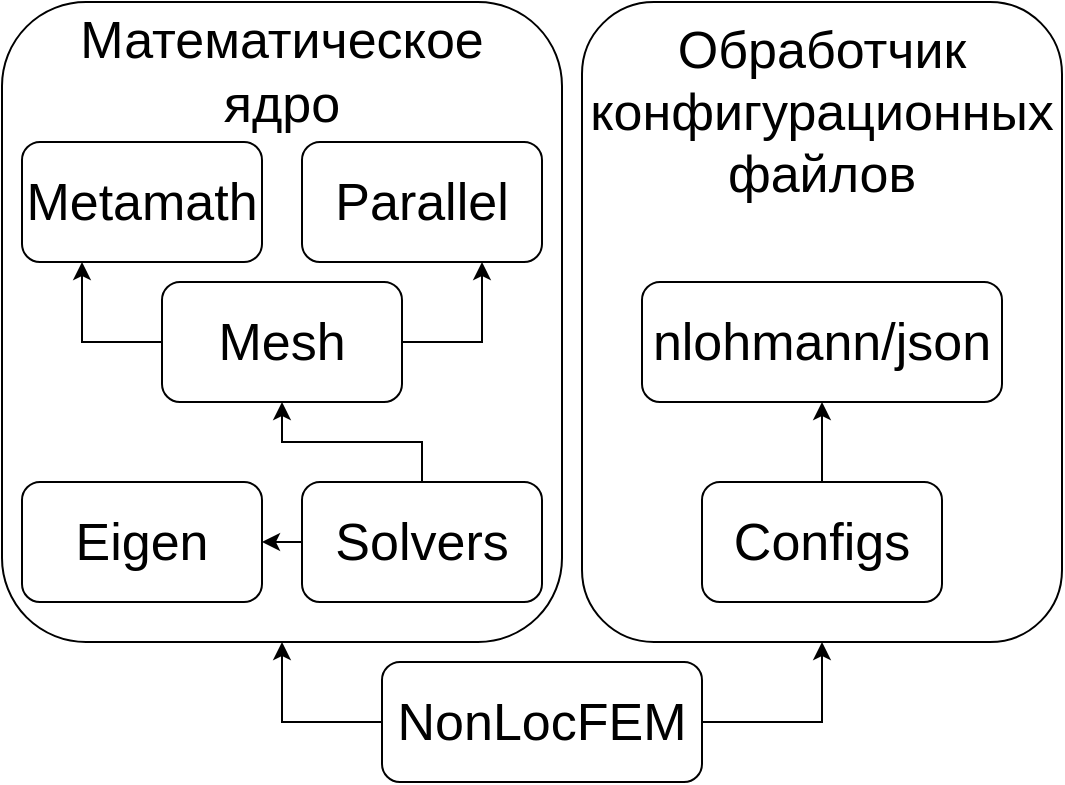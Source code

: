 <mxfile version="22.1.21" type="device">
  <diagram name="Страница — 1" id="IH5rO4ePXmc0Pb1DMHRw">
    <mxGraphModel dx="1434" dy="742" grid="1" gridSize="10" guides="1" tooltips="1" connect="1" arrows="1" fold="1" page="1" pageScale="1" pageWidth="827" pageHeight="1169" math="0" shadow="0">
      <root>
        <mxCell id="0" />
        <mxCell id="1" parent="0" />
        <mxCell id="A9W7-lfBAmSmIjmfJDp2-12" value="" style="rounded=1;whiteSpace=wrap;html=1;" parent="1" vertex="1">
          <mxGeometry x="60" y="80" width="280" height="320" as="geometry" />
        </mxCell>
        <mxCell id="A9W7-lfBAmSmIjmfJDp2-13" value="" style="rounded=1;whiteSpace=wrap;html=1;" parent="1" vertex="1">
          <mxGeometry x="70" y="150" width="120" height="60" as="geometry" />
        </mxCell>
        <mxCell id="A9W7-lfBAmSmIjmfJDp2-14" value="" style="rounded=1;whiteSpace=wrap;html=1;" parent="1" vertex="1">
          <mxGeometry x="210" y="150" width="120" height="60" as="geometry" />
        </mxCell>
        <mxCell id="A9W7-lfBAmSmIjmfJDp2-29" style="edgeStyle=orthogonalEdgeStyle;rounded=0;orthogonalLoop=1;jettySize=auto;html=1;exitX=1;exitY=0.5;exitDx=0;exitDy=0;entryX=0.75;entryY=1;entryDx=0;entryDy=0;" parent="1" source="A9W7-lfBAmSmIjmfJDp2-15" target="A9W7-lfBAmSmIjmfJDp2-14" edge="1">
          <mxGeometry relative="1" as="geometry" />
        </mxCell>
        <mxCell id="A9W7-lfBAmSmIjmfJDp2-30" style="edgeStyle=orthogonalEdgeStyle;rounded=0;orthogonalLoop=1;jettySize=auto;html=1;exitX=0;exitY=0.5;exitDx=0;exitDy=0;entryX=0.25;entryY=1;entryDx=0;entryDy=0;" parent="1" source="A9W7-lfBAmSmIjmfJDp2-15" target="A9W7-lfBAmSmIjmfJDp2-13" edge="1">
          <mxGeometry relative="1" as="geometry" />
        </mxCell>
        <mxCell id="A9W7-lfBAmSmIjmfJDp2-15" value="" style="rounded=1;whiteSpace=wrap;html=1;" parent="1" vertex="1">
          <mxGeometry x="140" y="220" width="120" height="60" as="geometry" />
        </mxCell>
        <mxCell id="A9W7-lfBAmSmIjmfJDp2-32" style="edgeStyle=orthogonalEdgeStyle;rounded=0;orthogonalLoop=1;jettySize=auto;html=1;exitX=0.5;exitY=0;exitDx=0;exitDy=0;entryX=0.5;entryY=1;entryDx=0;entryDy=0;" parent="1" source="A9W7-lfBAmSmIjmfJDp2-16" target="A9W7-lfBAmSmIjmfJDp2-15" edge="1">
          <mxGeometry relative="1" as="geometry" />
        </mxCell>
        <mxCell id="A9W7-lfBAmSmIjmfJDp2-42" style="edgeStyle=orthogonalEdgeStyle;rounded=0;orthogonalLoop=1;jettySize=auto;html=1;exitX=0;exitY=0.5;exitDx=0;exitDy=0;entryX=1;entryY=0.5;entryDx=0;entryDy=0;" parent="1" source="A9W7-lfBAmSmIjmfJDp2-16" target="A9W7-lfBAmSmIjmfJDp2-41" edge="1">
          <mxGeometry relative="1" as="geometry" />
        </mxCell>
        <mxCell id="A9W7-lfBAmSmIjmfJDp2-16" value="" style="rounded=1;whiteSpace=wrap;html=1;" parent="1" vertex="1">
          <mxGeometry x="210" y="320" width="120" height="60" as="geometry" />
        </mxCell>
        <mxCell id="A9W7-lfBAmSmIjmfJDp2-19" value="&lt;font style=&quot;font-size: 26px;&quot;&gt;Metamath&lt;/font&gt;" style="text;html=1;strokeColor=none;fillColor=none;align=center;verticalAlign=middle;whiteSpace=wrap;rounded=0;" parent="1" vertex="1">
          <mxGeometry x="100" y="165" width="60" height="30" as="geometry" />
        </mxCell>
        <mxCell id="A9W7-lfBAmSmIjmfJDp2-20" value="&lt;font style=&quot;font-size: 26px;&quot;&gt;Parallel&lt;/font&gt;" style="text;html=1;strokeColor=none;fillColor=none;align=center;verticalAlign=middle;whiteSpace=wrap;rounded=0;" parent="1" vertex="1">
          <mxGeometry x="240" y="165" width="60" height="30" as="geometry" />
        </mxCell>
        <mxCell id="A9W7-lfBAmSmIjmfJDp2-21" value="&lt;font style=&quot;font-size: 26px;&quot;&gt;Mesh&lt;/font&gt;" style="text;html=1;strokeColor=none;fillColor=none;align=center;verticalAlign=middle;whiteSpace=wrap;rounded=0;" parent="1" vertex="1">
          <mxGeometry x="170" y="235" width="60" height="30" as="geometry" />
        </mxCell>
        <mxCell id="A9W7-lfBAmSmIjmfJDp2-22" value="&lt;font style=&quot;font-size: 26px;&quot;&gt;Solvers&lt;/font&gt;" style="text;html=1;strokeColor=none;fillColor=none;align=center;verticalAlign=middle;whiteSpace=wrap;rounded=0;" parent="1" vertex="1">
          <mxGeometry x="240" y="335" width="60" height="30" as="geometry" />
        </mxCell>
        <mxCell id="A9W7-lfBAmSmIjmfJDp2-37" value="&lt;font style=&quot;font-size: 26px;&quot;&gt;Математическое ядро&lt;br&gt;&lt;/font&gt;" style="text;html=1;strokeColor=none;fillColor=none;align=center;verticalAlign=middle;whiteSpace=wrap;rounded=0;" parent="1" vertex="1">
          <mxGeometry x="170" y="100" width="60" height="30" as="geometry" />
        </mxCell>
        <mxCell id="A9W7-lfBAmSmIjmfJDp2-41" value="" style="rounded=1;whiteSpace=wrap;html=1;" parent="1" vertex="1">
          <mxGeometry x="70" y="320" width="120" height="60" as="geometry" />
        </mxCell>
        <mxCell id="A9W7-lfBAmSmIjmfJDp2-43" value="&lt;font style=&quot;font-size: 26px;&quot;&gt;Eigen&lt;/font&gt;" style="text;html=1;strokeColor=none;fillColor=none;align=center;verticalAlign=middle;whiteSpace=wrap;rounded=0;" parent="1" vertex="1">
          <mxGeometry x="100" y="335" width="60" height="30" as="geometry" />
        </mxCell>
        <mxCell id="A9W7-lfBAmSmIjmfJDp2-46" style="edgeStyle=orthogonalEdgeStyle;rounded=0;orthogonalLoop=1;jettySize=auto;html=1;exitX=0.5;exitY=1;exitDx=0;exitDy=0;" parent="1" source="A9W7-lfBAmSmIjmfJDp2-12" target="A9W7-lfBAmSmIjmfJDp2-12" edge="1">
          <mxGeometry relative="1" as="geometry" />
        </mxCell>
        <mxCell id="A9W7-lfBAmSmIjmfJDp2-53" value="" style="rounded=1;whiteSpace=wrap;html=1;" parent="1" vertex="1">
          <mxGeometry x="350" y="80" width="240" height="320" as="geometry" />
        </mxCell>
        <mxCell id="A9W7-lfBAmSmIjmfJDp2-47" value="&lt;font style=&quot;font-size: 26px;&quot;&gt;Обработчик&lt;br&gt;конфигурационных&lt;br&gt;файлов&lt;/font&gt;" style="text;html=1;strokeColor=none;fillColor=none;align=center;verticalAlign=middle;whiteSpace=wrap;rounded=0;" parent="1" vertex="1">
          <mxGeometry x="440" y="120" width="60" height="30" as="geometry" />
        </mxCell>
        <mxCell id="A9W7-lfBAmSmIjmfJDp2-51" value="" style="rounded=1;whiteSpace=wrap;html=1;" parent="1" vertex="1">
          <mxGeometry x="380" y="220" width="180" height="60" as="geometry" />
        </mxCell>
        <mxCell id="A9W7-lfBAmSmIjmfJDp2-52" value="&lt;font style=&quot;font-size: 26px;&quot;&gt;nlohmann/json&lt;/font&gt;" style="text;html=1;strokeColor=none;fillColor=none;align=center;verticalAlign=middle;whiteSpace=wrap;rounded=0;" parent="1" vertex="1">
          <mxGeometry x="440" y="235" width="60" height="30" as="geometry" />
        </mxCell>
        <mxCell id="A9W7-lfBAmSmIjmfJDp2-59" style="edgeStyle=orthogonalEdgeStyle;rounded=0;orthogonalLoop=1;jettySize=auto;html=1;exitX=0.5;exitY=0;exitDx=0;exitDy=0;entryX=0.5;entryY=1;entryDx=0;entryDy=0;" parent="1" source="A9W7-lfBAmSmIjmfJDp2-55" target="A9W7-lfBAmSmIjmfJDp2-51" edge="1">
          <mxGeometry relative="1" as="geometry" />
        </mxCell>
        <mxCell id="A9W7-lfBAmSmIjmfJDp2-55" value="" style="rounded=1;whiteSpace=wrap;html=1;" parent="1" vertex="1">
          <mxGeometry x="410" y="320" width="120" height="60" as="geometry" />
        </mxCell>
        <mxCell id="A9W7-lfBAmSmIjmfJDp2-23" value="&lt;font style=&quot;font-size: 26px;&quot;&gt;Configs&lt;/font&gt;" style="text;html=1;strokeColor=none;fillColor=none;align=center;verticalAlign=middle;whiteSpace=wrap;rounded=0;" parent="1" vertex="1">
          <mxGeometry x="440" y="335" width="60" height="30" as="geometry" />
        </mxCell>
        <mxCell id="A9W7-lfBAmSmIjmfJDp2-68" style="edgeStyle=orthogonalEdgeStyle;rounded=0;orthogonalLoop=1;jettySize=auto;html=1;exitX=1;exitY=0.5;exitDx=0;exitDy=0;entryX=0.5;entryY=1;entryDx=0;entryDy=0;" parent="1" source="A9W7-lfBAmSmIjmfJDp2-61" target="A9W7-lfBAmSmIjmfJDp2-53" edge="1">
          <mxGeometry relative="1" as="geometry" />
        </mxCell>
        <mxCell id="A9W7-lfBAmSmIjmfJDp2-69" style="edgeStyle=orthogonalEdgeStyle;rounded=0;orthogonalLoop=1;jettySize=auto;html=1;exitX=0;exitY=0.5;exitDx=0;exitDy=0;entryX=0.5;entryY=1;entryDx=0;entryDy=0;" parent="1" source="A9W7-lfBAmSmIjmfJDp2-61" target="A9W7-lfBAmSmIjmfJDp2-12" edge="1">
          <mxGeometry relative="1" as="geometry" />
        </mxCell>
        <mxCell id="A9W7-lfBAmSmIjmfJDp2-61" value="" style="rounded=1;whiteSpace=wrap;html=1;" parent="1" vertex="1">
          <mxGeometry x="250" y="410" width="160" height="60" as="geometry" />
        </mxCell>
        <mxCell id="A9W7-lfBAmSmIjmfJDp2-67" value="&lt;font style=&quot;font-size: 26px;&quot;&gt;NonLocFEM&lt;/font&gt;" style="text;html=1;strokeColor=none;fillColor=none;align=center;verticalAlign=middle;whiteSpace=wrap;rounded=0;" parent="1" vertex="1">
          <mxGeometry x="300" y="425" width="60" height="30" as="geometry" />
        </mxCell>
      </root>
    </mxGraphModel>
  </diagram>
</mxfile>
